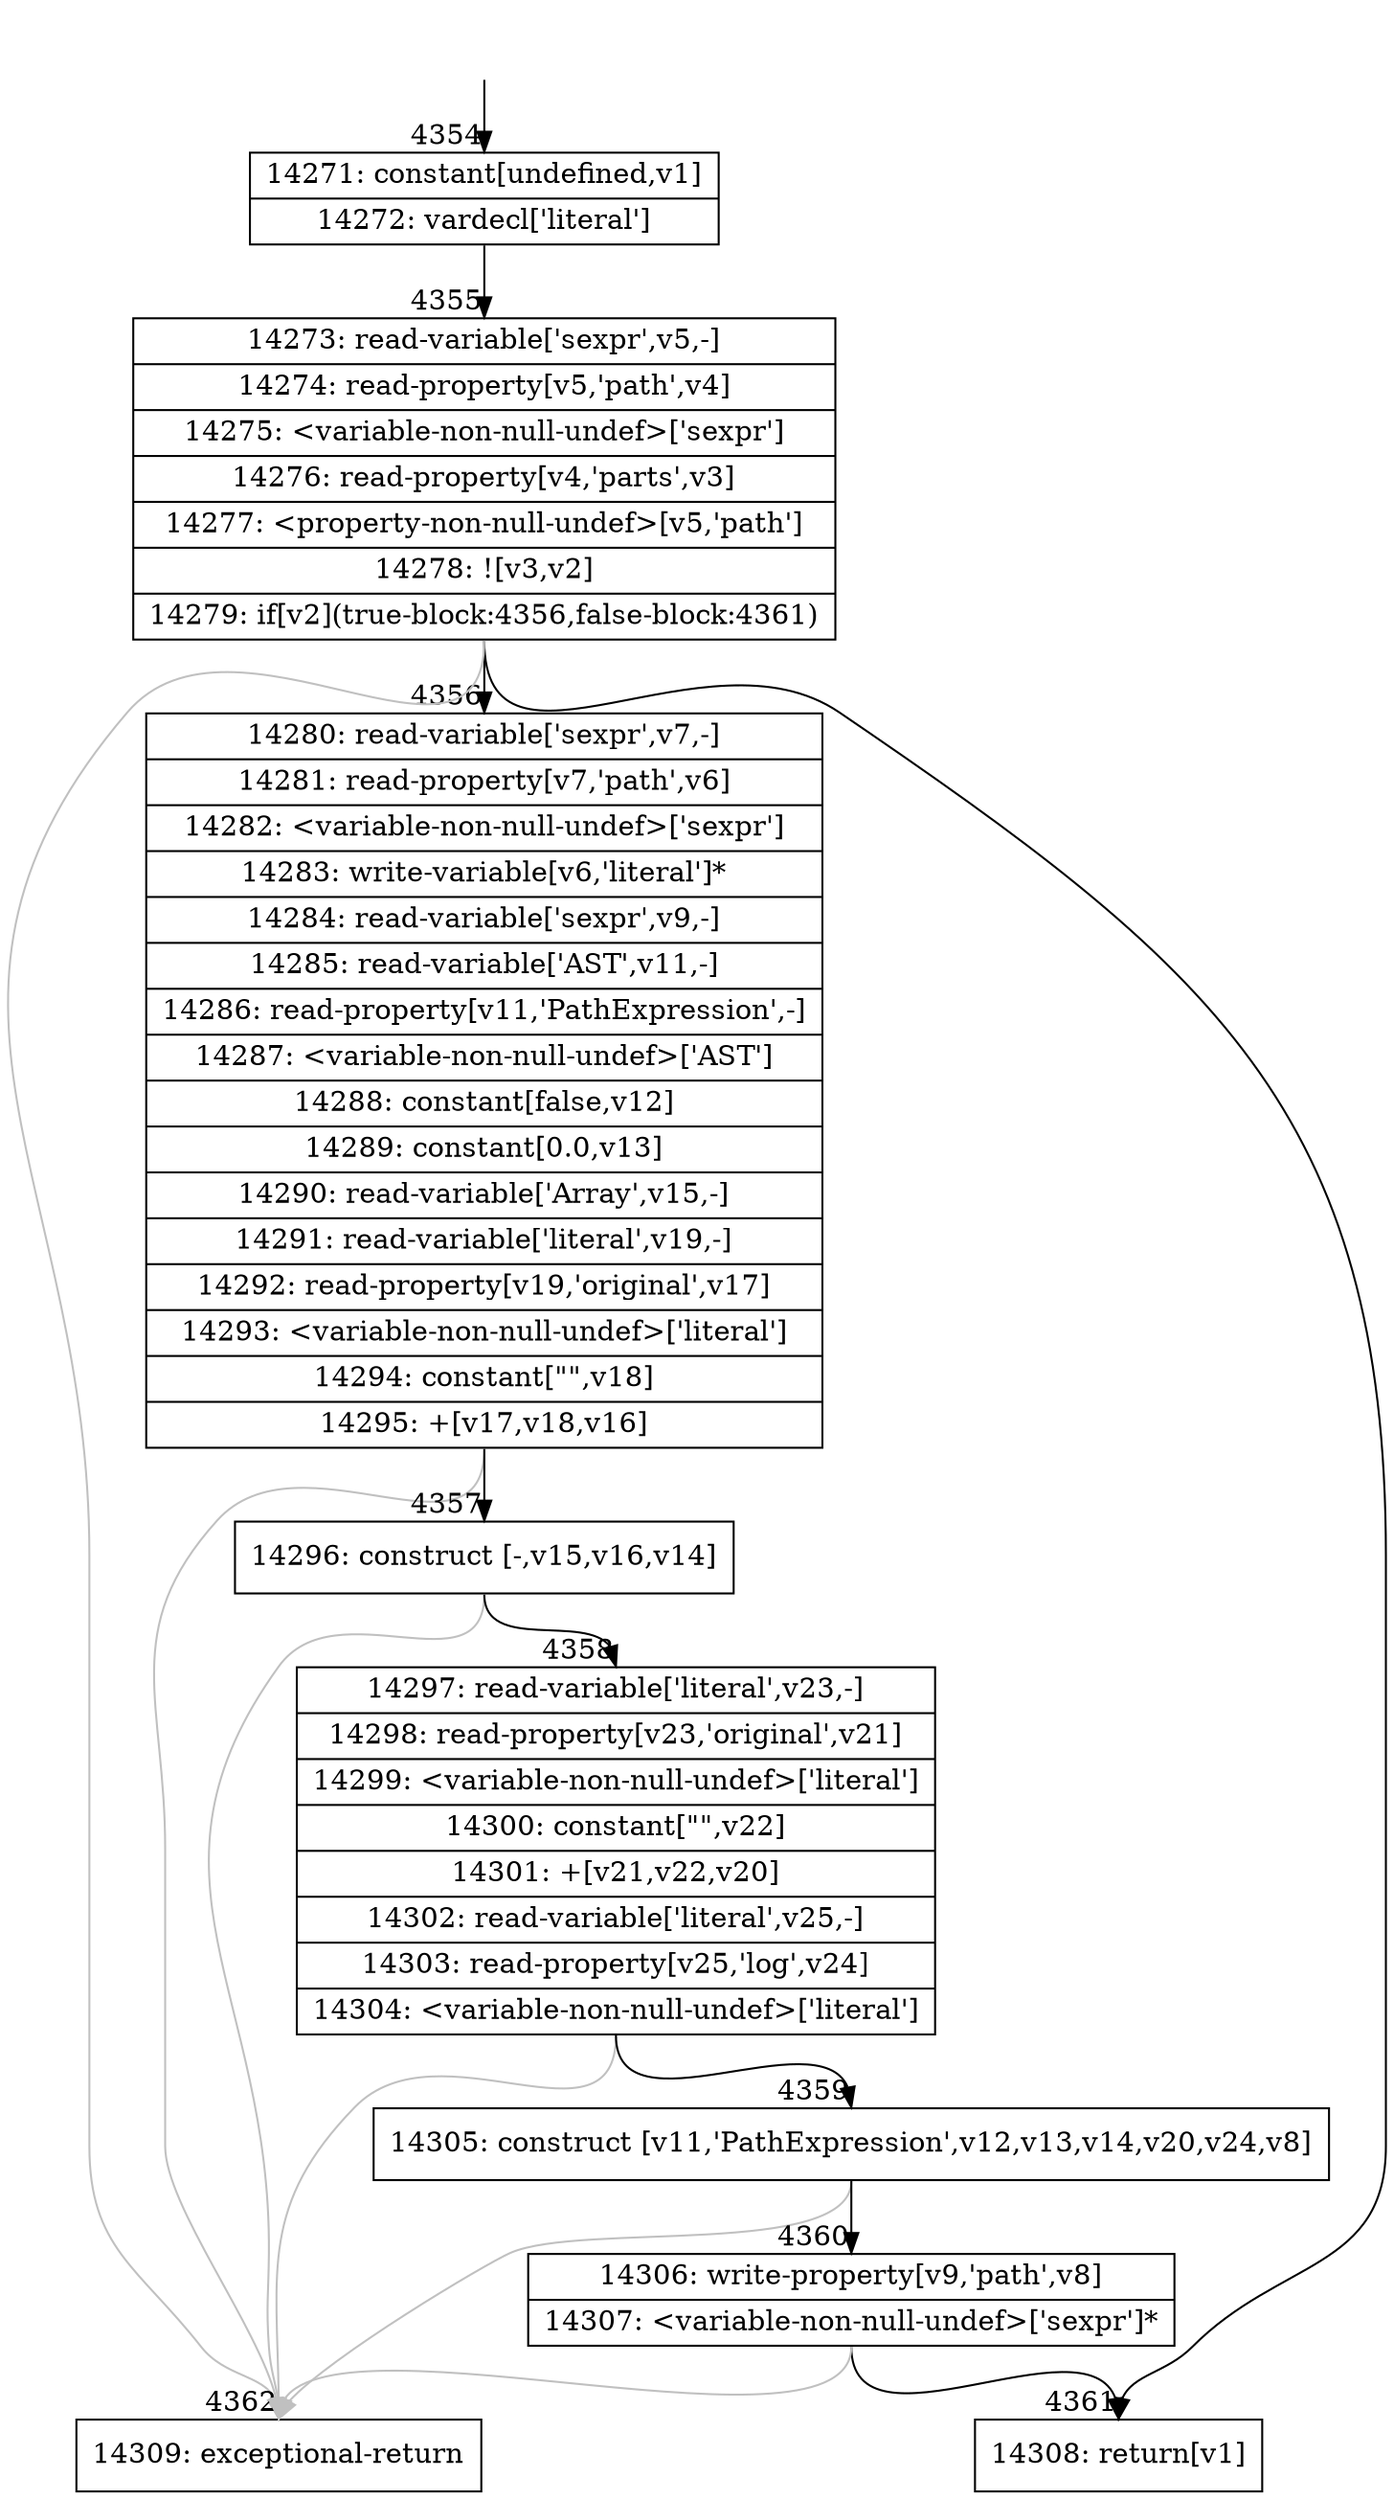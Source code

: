 digraph {
rankdir="TD"
BB_entry182[shape=none,label=""];
BB_entry182 -> BB4354 [tailport=s, headport=n, headlabel="    4354"]
BB4354 [shape=record label="{14271: constant[undefined,v1]|14272: vardecl['literal']}" ] 
BB4354 -> BB4355 [tailport=s, headport=n, headlabel="      4355"]
BB4355 [shape=record label="{14273: read-variable['sexpr',v5,-]|14274: read-property[v5,'path',v4]|14275: \<variable-non-null-undef\>['sexpr']|14276: read-property[v4,'parts',v3]|14277: \<property-non-null-undef\>[v5,'path']|14278: ![v3,v2]|14279: if[v2](true-block:4356,false-block:4361)}" ] 
BB4355 -> BB4356 [tailport=s, headport=n, headlabel="      4356"]
BB4355 -> BB4361 [tailport=s, headport=n, headlabel="      4361"]
BB4355 -> BB4362 [tailport=s, headport=n, color=gray, headlabel="      4362"]
BB4356 [shape=record label="{14280: read-variable['sexpr',v7,-]|14281: read-property[v7,'path',v6]|14282: \<variable-non-null-undef\>['sexpr']|14283: write-variable[v6,'literal']*|14284: read-variable['sexpr',v9,-]|14285: read-variable['AST',v11,-]|14286: read-property[v11,'PathExpression',-]|14287: \<variable-non-null-undef\>['AST']|14288: constant[false,v12]|14289: constant[0.0,v13]|14290: read-variable['Array',v15,-]|14291: read-variable['literal',v19,-]|14292: read-property[v19,'original',v17]|14293: \<variable-non-null-undef\>['literal']|14294: constant[\"\",v18]|14295: +[v17,v18,v16]}" ] 
BB4356 -> BB4357 [tailport=s, headport=n, headlabel="      4357"]
BB4356 -> BB4362 [tailport=s, headport=n, color=gray]
BB4357 [shape=record label="{14296: construct [-,v15,v16,v14]}" ] 
BB4357 -> BB4358 [tailport=s, headport=n, headlabel="      4358"]
BB4357 -> BB4362 [tailport=s, headport=n, color=gray]
BB4358 [shape=record label="{14297: read-variable['literal',v23,-]|14298: read-property[v23,'original',v21]|14299: \<variable-non-null-undef\>['literal']|14300: constant[\"\",v22]|14301: +[v21,v22,v20]|14302: read-variable['literal',v25,-]|14303: read-property[v25,'log',v24]|14304: \<variable-non-null-undef\>['literal']}" ] 
BB4358 -> BB4359 [tailport=s, headport=n, headlabel="      4359"]
BB4358 -> BB4362 [tailport=s, headport=n, color=gray]
BB4359 [shape=record label="{14305: construct [v11,'PathExpression',v12,v13,v14,v20,v24,v8]}" ] 
BB4359 -> BB4360 [tailport=s, headport=n, headlabel="      4360"]
BB4359 -> BB4362 [tailport=s, headport=n, color=gray]
BB4360 [shape=record label="{14306: write-property[v9,'path',v8]|14307: \<variable-non-null-undef\>['sexpr']*}" ] 
BB4360 -> BB4361 [tailport=s, headport=n]
BB4360 -> BB4362 [tailport=s, headport=n, color=gray]
BB4361 [shape=record label="{14308: return[v1]}" ] 
BB4362 [shape=record label="{14309: exceptional-return}" ] 
//#$~ 2444
}
